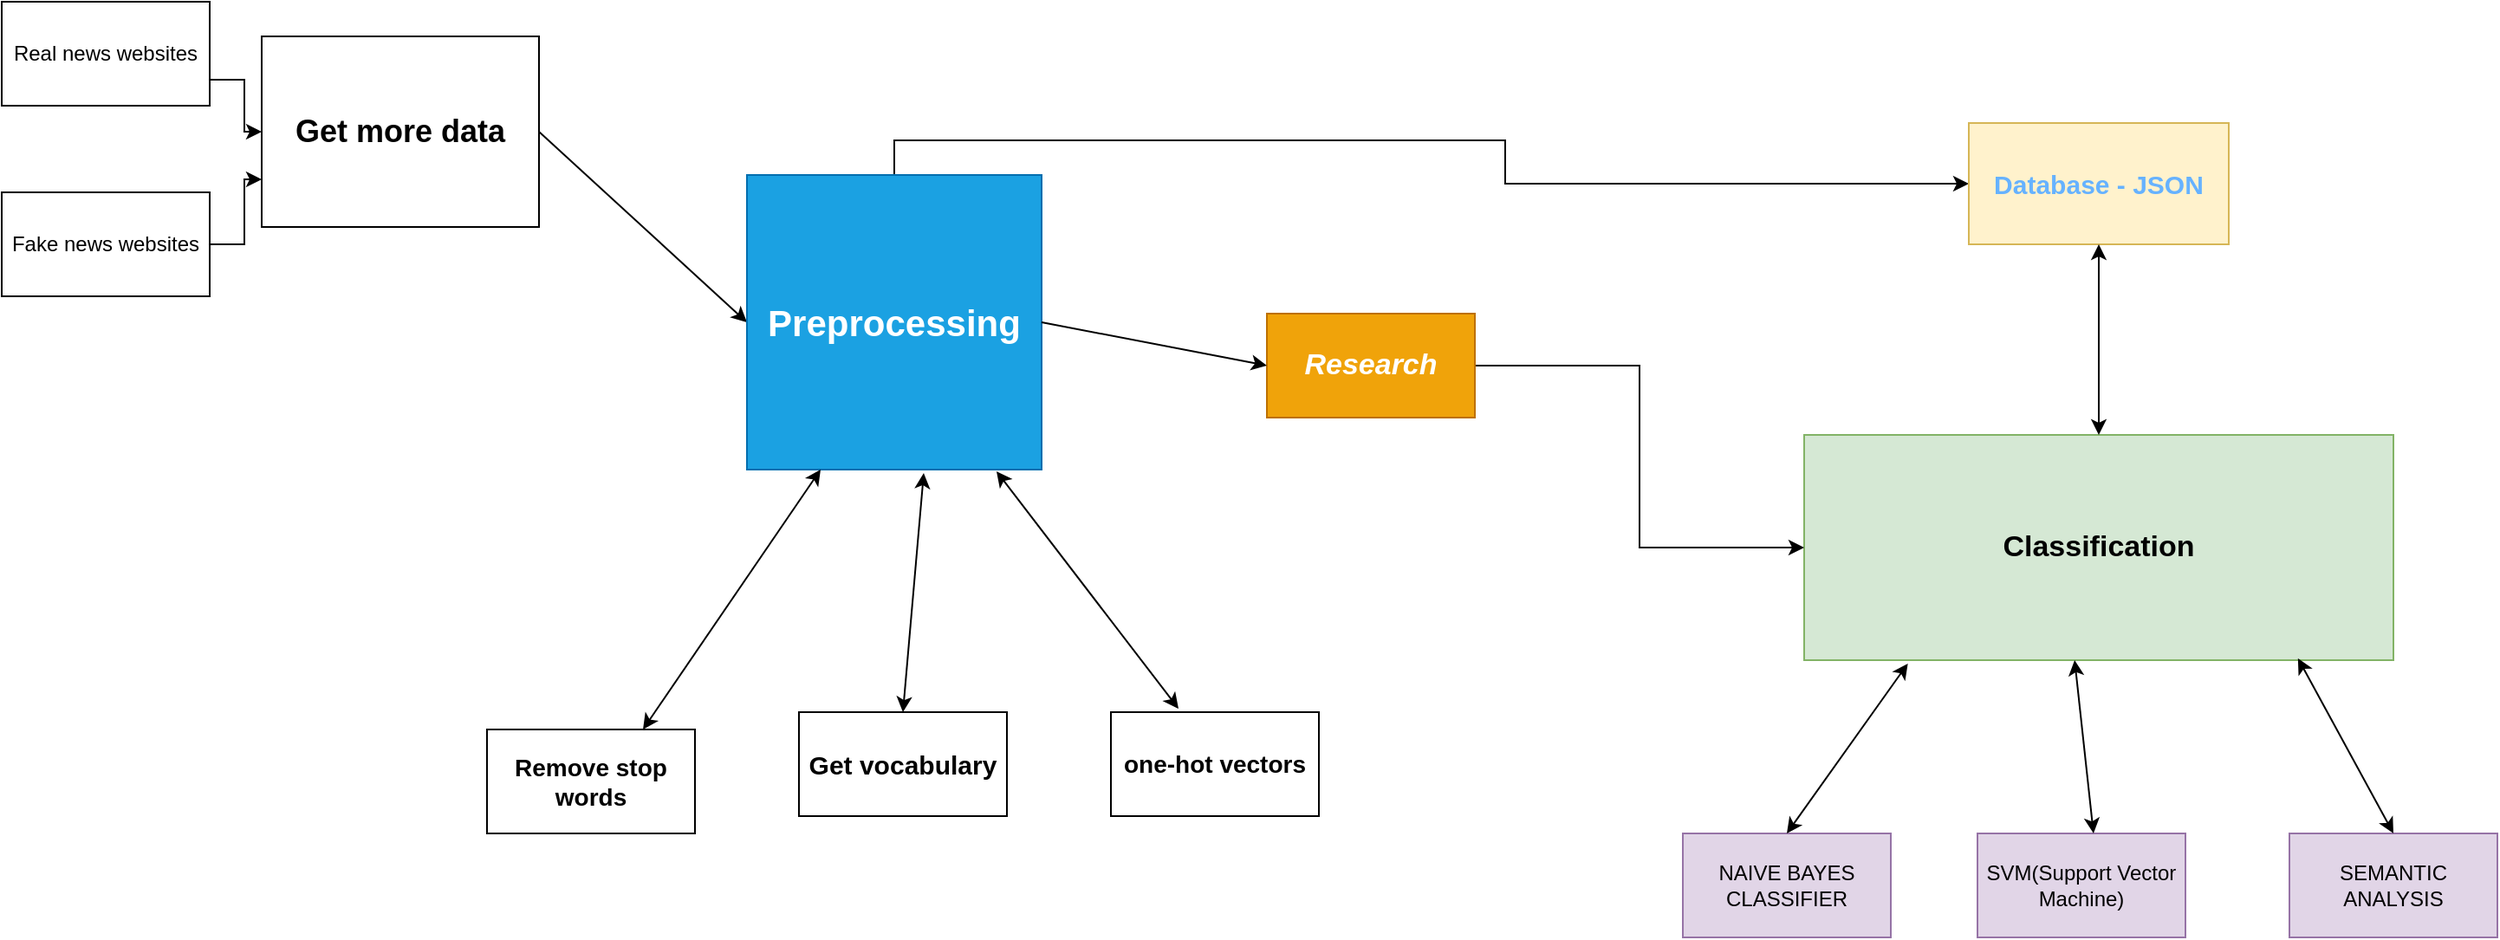 <mxfile version="14.4.3" type="device"><diagram id="taykCoTu6Zfe6oRuT_F8" name="Page-1"><mxGraphModel dx="2512" dy="762" grid="1" gridSize="10" guides="1" tooltips="1" connect="1" arrows="1" fold="1" page="1" pageScale="1" pageWidth="850" pageHeight="1100" math="0" shadow="0"><root><mxCell id="0"/><mxCell id="1" parent="0"/><mxCell id="hqxd5jpa2ZjiEP_acscr-1" value="&lt;font style=&quot;font-size: 18px&quot;&gt;&lt;b&gt;Get more data&lt;/b&gt;&lt;/font&gt;" style="rounded=0;whiteSpace=wrap;html=1;" vertex="1" parent="1"><mxGeometry x="-140" y="90" width="160" height="110" as="geometry"/></mxCell><mxCell id="hqxd5jpa2ZjiEP_acscr-2" value="" style="endArrow=classic;html=1;entryX=0;entryY=0.5;entryDx=0;entryDy=0;exitX=1;exitY=0.5;exitDx=0;exitDy=0;" edge="1" parent="1" source="hqxd5jpa2ZjiEP_acscr-1" target="hqxd5jpa2ZjiEP_acscr-3"><mxGeometry width="50" height="50" relative="1" as="geometry"><mxPoint x="30" y="145" as="sourcePoint"/><mxPoint x="110" y="440" as="targetPoint"/></mxGeometry></mxCell><mxCell id="hqxd5jpa2ZjiEP_acscr-37" style="edgeStyle=orthogonalEdgeStyle;rounded=0;orthogonalLoop=1;jettySize=auto;html=1;exitX=0.5;exitY=0;exitDx=0;exitDy=0;entryX=0;entryY=0.5;entryDx=0;entryDy=0;" edge="1" parent="1" source="hqxd5jpa2ZjiEP_acscr-3" target="hqxd5jpa2ZjiEP_acscr-25"><mxGeometry relative="1" as="geometry"/></mxCell><mxCell id="hqxd5jpa2ZjiEP_acscr-3" value="&lt;font style=&quot;font-size: 21px&quot;&gt;&lt;b&gt;Preprocessing&lt;/b&gt;&lt;/font&gt;" style="whiteSpace=wrap;html=1;aspect=fixed;fillColor=#1ba1e2;strokeColor=#006EAF;fontColor=#ffffff;" vertex="1" parent="1"><mxGeometry x="140" y="170" width="170" height="170" as="geometry"/></mxCell><mxCell id="hqxd5jpa2ZjiEP_acscr-4" value="&lt;b&gt;&lt;font style=&quot;font-size: 17px&quot;&gt;Classification&lt;/font&gt;&lt;/b&gt;" style="rounded=0;whiteSpace=wrap;html=1;fillColor=#d5e8d4;strokeColor=#82b366;" vertex="1" parent="1"><mxGeometry x="750" y="320" width="340" height="130" as="geometry"/></mxCell><mxCell id="hqxd5jpa2ZjiEP_acscr-7" style="edgeStyle=orthogonalEdgeStyle;rounded=0;orthogonalLoop=1;jettySize=auto;html=1;exitX=1;exitY=0.5;exitDx=0;exitDy=0;entryX=0;entryY=0.5;entryDx=0;entryDy=0;" edge="1" parent="1" source="hqxd5jpa2ZjiEP_acscr-5" target="hqxd5jpa2ZjiEP_acscr-4"><mxGeometry relative="1" as="geometry"/></mxCell><mxCell id="hqxd5jpa2ZjiEP_acscr-5" value="&lt;font style=&quot;font-size: 17px&quot;&gt;&lt;b&gt;&lt;i&gt;Research&lt;/i&gt;&lt;/b&gt;&lt;/font&gt;" style="whiteSpace=wrap;html=1;fillColor=#f0a30a;strokeColor=#BD7000;fontColor=#ffffff;" vertex="1" parent="1"><mxGeometry x="440" y="250" width="120" height="60" as="geometry"/></mxCell><mxCell id="hqxd5jpa2ZjiEP_acscr-6" value="" style="endArrow=classic;html=1;entryX=0;entryY=0.5;entryDx=0;entryDy=0;exitX=1;exitY=0.5;exitDx=0;exitDy=0;" edge="1" parent="1" source="hqxd5jpa2ZjiEP_acscr-3" target="hqxd5jpa2ZjiEP_acscr-5"><mxGeometry width="50" height="50" relative="1" as="geometry"><mxPoint x="280" y="440" as="sourcePoint"/><mxPoint x="330" y="390" as="targetPoint"/></mxGeometry></mxCell><mxCell id="hqxd5jpa2ZjiEP_acscr-8" value="&lt;font style=&quot;font-size: 14px&quot;&gt;&lt;b&gt;Remove stop words&lt;br&gt;&lt;/b&gt;&lt;/font&gt;" style="whiteSpace=wrap;html=1;" vertex="1" parent="1"><mxGeometry x="-10" y="490" width="120" height="60" as="geometry"/></mxCell><mxCell id="hqxd5jpa2ZjiEP_acscr-11" value="" style="endArrow=classic;startArrow=classic;html=1;entryX=0.25;entryY=1;entryDx=0;entryDy=0;exitX=0.75;exitY=0;exitDx=0;exitDy=0;" edge="1" parent="1" source="hqxd5jpa2ZjiEP_acscr-8" target="hqxd5jpa2ZjiEP_acscr-3"><mxGeometry width="50" height="50" relative="1" as="geometry"><mxPoint x="110" y="620" as="sourcePoint"/><mxPoint x="160" y="570" as="targetPoint"/></mxGeometry></mxCell><mxCell id="hqxd5jpa2ZjiEP_acscr-12" value="&lt;b&gt;&lt;font style=&quot;font-size: 15px&quot;&gt;Get vocabulary&lt;/font&gt;&lt;/b&gt;" style="whiteSpace=wrap;html=1;" vertex="1" parent="1"><mxGeometry x="170" y="480" width="120" height="60" as="geometry"/></mxCell><mxCell id="hqxd5jpa2ZjiEP_acscr-13" value="&lt;font style=&quot;font-size: 14px&quot;&gt;&lt;b&gt;one-hot vectors&lt;/b&gt;&lt;/font&gt;" style="whiteSpace=wrap;html=1;" vertex="1" parent="1"><mxGeometry x="350" y="480" width="120" height="60" as="geometry"/></mxCell><mxCell id="hqxd5jpa2ZjiEP_acscr-14" value="" style="endArrow=classic;startArrow=classic;html=1;entryX=0.6;entryY=1.012;entryDx=0;entryDy=0;exitX=0.5;exitY=0;exitDx=0;exitDy=0;entryPerimeter=0;" edge="1" parent="1" source="hqxd5jpa2ZjiEP_acscr-12" target="hqxd5jpa2ZjiEP_acscr-3"><mxGeometry width="50" height="50" relative="1" as="geometry"><mxPoint x="290" y="620" as="sourcePoint"/><mxPoint x="340" y="570" as="targetPoint"/></mxGeometry></mxCell><mxCell id="hqxd5jpa2ZjiEP_acscr-15" value="" style="endArrow=classic;startArrow=classic;html=1;entryX=0.325;entryY=-0.033;entryDx=0;entryDy=0;exitX=0.847;exitY=1.006;exitDx=0;exitDy=0;exitPerimeter=0;entryPerimeter=0;" edge="1" parent="1" source="hqxd5jpa2ZjiEP_acscr-3" target="hqxd5jpa2ZjiEP_acscr-13"><mxGeometry width="50" height="50" relative="1" as="geometry"><mxPoint x="340" y="340" as="sourcePoint"/><mxPoint x="370" y="550" as="targetPoint"/></mxGeometry></mxCell><mxCell id="hqxd5jpa2ZjiEP_acscr-16" value="SVM(Support Vector Machine)" style="rounded=0;whiteSpace=wrap;html=1;fillColor=#e1d5e7;strokeColor=#9673a6;" vertex="1" parent="1"><mxGeometry x="850" y="550" width="120" height="60" as="geometry"/></mxCell><mxCell id="hqxd5jpa2ZjiEP_acscr-17" value="NAIVE BAYES CLASSIFIER" style="whiteSpace=wrap;html=1;fillColor=#e1d5e7;strokeColor=#9673a6;" vertex="1" parent="1"><mxGeometry x="680" y="550" width="120" height="60" as="geometry"/></mxCell><mxCell id="hqxd5jpa2ZjiEP_acscr-18" value="SEMANTIC ANALYSIS" style="rounded=0;whiteSpace=wrap;html=1;fillColor=#e1d5e7;strokeColor=#9673a6;" vertex="1" parent="1"><mxGeometry x="1030" y="550" width="120" height="60" as="geometry"/></mxCell><mxCell id="hqxd5jpa2ZjiEP_acscr-19" value="" style="endArrow=classic;startArrow=classic;html=1;entryX=0.176;entryY=1.015;entryDx=0;entryDy=0;entryPerimeter=0;exitX=0.5;exitY=0;exitDx=0;exitDy=0;" edge="1" parent="1" source="hqxd5jpa2ZjiEP_acscr-17" target="hqxd5jpa2ZjiEP_acscr-4"><mxGeometry width="50" height="50" relative="1" as="geometry"><mxPoint x="680" y="550" as="sourcePoint"/><mxPoint x="730" y="500" as="targetPoint"/></mxGeometry></mxCell><mxCell id="hqxd5jpa2ZjiEP_acscr-20" value="" style="endArrow=classic;startArrow=classic;html=1;entryX=0.459;entryY=1;entryDx=0;entryDy=0;entryPerimeter=0;exitX=0.558;exitY=0;exitDx=0;exitDy=0;exitPerimeter=0;" edge="1" parent="1" source="hqxd5jpa2ZjiEP_acscr-16" target="hqxd5jpa2ZjiEP_acscr-4"><mxGeometry width="50" height="50" relative="1" as="geometry"><mxPoint x="840" y="550.05" as="sourcePoint"/><mxPoint x="909.84" y="492.0" as="targetPoint"/></mxGeometry></mxCell><mxCell id="hqxd5jpa2ZjiEP_acscr-22" value="" style="endArrow=classic;startArrow=classic;html=1;entryX=0.838;entryY=0.992;entryDx=0;entryDy=0;entryPerimeter=0;exitX=0.5;exitY=0;exitDx=0;exitDy=0;" edge="1" parent="1" source="hqxd5jpa2ZjiEP_acscr-18" target="hqxd5jpa2ZjiEP_acscr-4"><mxGeometry width="50" height="50" relative="1" as="geometry"><mxPoint x="1010.9" y="550" as="sourcePoint"/><mxPoint x="1010" y="490" as="targetPoint"/></mxGeometry></mxCell><mxCell id="hqxd5jpa2ZjiEP_acscr-25" value="&lt;font style=&quot;font-size: 15px&quot; color=&quot;#66b2ff&quot;&gt;&lt;b&gt;Database - JSON&lt;/b&gt;&lt;/font&gt;" style="rounded=0;whiteSpace=wrap;html=1;fillColor=#fff2cc;strokeColor=#d6b656;" vertex="1" parent="1"><mxGeometry x="845" y="140" width="150" height="70" as="geometry"/></mxCell><mxCell id="hqxd5jpa2ZjiEP_acscr-28" value="" style="endArrow=classic;startArrow=classic;html=1;entryX=0.5;entryY=1;entryDx=0;entryDy=0;exitX=0.5;exitY=0;exitDx=0;exitDy=0;" edge="1" parent="1" source="hqxd5jpa2ZjiEP_acscr-4" target="hqxd5jpa2ZjiEP_acscr-25"><mxGeometry width="50" height="50" relative="1" as="geometry"><mxPoint x="875.08" y="320" as="sourcePoint"/><mxPoint x="944.92" y="221.95" as="targetPoint"/></mxGeometry></mxCell><mxCell id="hqxd5jpa2ZjiEP_acscr-32" style="edgeStyle=orthogonalEdgeStyle;rounded=0;orthogonalLoop=1;jettySize=auto;html=1;exitX=1;exitY=0.75;exitDx=0;exitDy=0;entryX=0;entryY=0.5;entryDx=0;entryDy=0;" edge="1" parent="1" source="hqxd5jpa2ZjiEP_acscr-29" target="hqxd5jpa2ZjiEP_acscr-1"><mxGeometry relative="1" as="geometry"/></mxCell><mxCell id="hqxd5jpa2ZjiEP_acscr-29" value="Real news websites" style="rounded=0;whiteSpace=wrap;html=1;" vertex="1" parent="1"><mxGeometry x="-290" y="70" width="120" height="60" as="geometry"/></mxCell><mxCell id="hqxd5jpa2ZjiEP_acscr-34" style="edgeStyle=orthogonalEdgeStyle;rounded=0;orthogonalLoop=1;jettySize=auto;html=1;exitX=1;exitY=0.5;exitDx=0;exitDy=0;entryX=0;entryY=0.75;entryDx=0;entryDy=0;" edge="1" parent="1" source="hqxd5jpa2ZjiEP_acscr-30" target="hqxd5jpa2ZjiEP_acscr-1"><mxGeometry relative="1" as="geometry"/></mxCell><mxCell id="hqxd5jpa2ZjiEP_acscr-30" value="Fake news websites" style="rounded=0;whiteSpace=wrap;html=1;" vertex="1" parent="1"><mxGeometry x="-290" y="180" width="120" height="60" as="geometry"/></mxCell></root></mxGraphModel></diagram></mxfile>